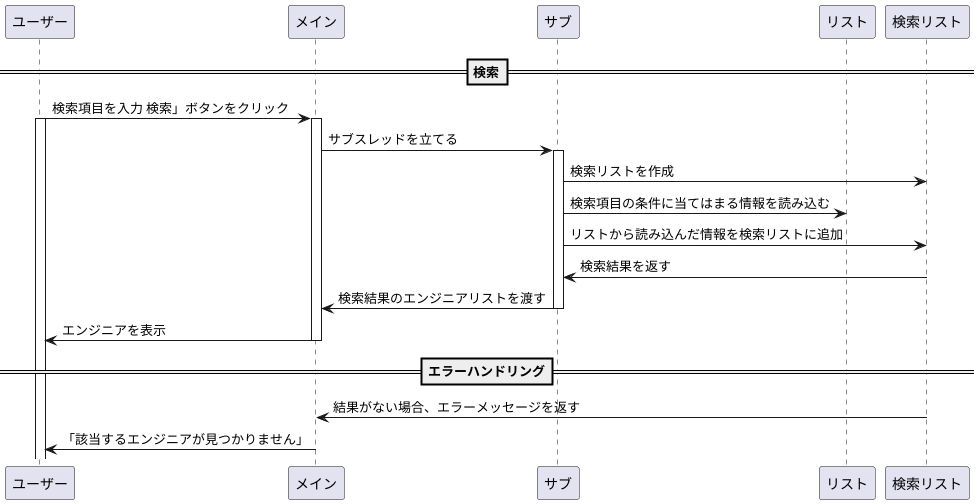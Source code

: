 @startuml

participant ユーザー
participant メイン
participant サブ
participant リスト
participant 検索リスト

==検索==
ユーザー->メイン: 検索項目を入力 検索」ボタンをクリック
activate ユーザー
activate メイン
メイン->サブ: サブスレッドを立てる
activate サブ
サブ->検索リスト: 検索リストを作成
サブ->リスト: 検索項目の条件に当てはまる情報を読み込む
サブ->検索リスト: リストから読み込んだ情報を検索リストに追加
検索リスト->サブ: 検索結果を返す
メイン<-サブ: 検索結果のエンジニアリストを渡す
deactivate サブ
メイン->ユーザー: エンジニアを表示
deactivate メイン

==エラーハンドリング==
検索リスト->メイン: 結果がない場合、エラーメッセージを返す
メイン->ユーザー: 「該当するエンジニアが見つかりません」

@enduml